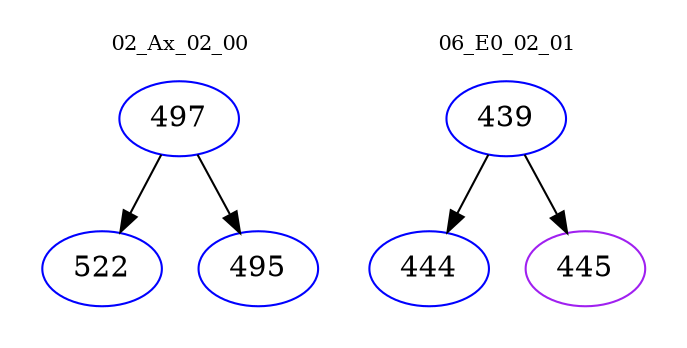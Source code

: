 digraph{
subgraph cluster_0 {
color = white
label = "02_Ax_02_00";
fontsize=10;
T0_497 [label="497", color="blue"]
T0_497 -> T0_522 [color="black"]
T0_522 [label="522", color="blue"]
T0_497 -> T0_495 [color="black"]
T0_495 [label="495", color="blue"]
}
subgraph cluster_1 {
color = white
label = "06_E0_02_01";
fontsize=10;
T1_439 [label="439", color="blue"]
T1_439 -> T1_444 [color="black"]
T1_444 [label="444", color="blue"]
T1_439 -> T1_445 [color="black"]
T1_445 [label="445", color="purple"]
}
}
